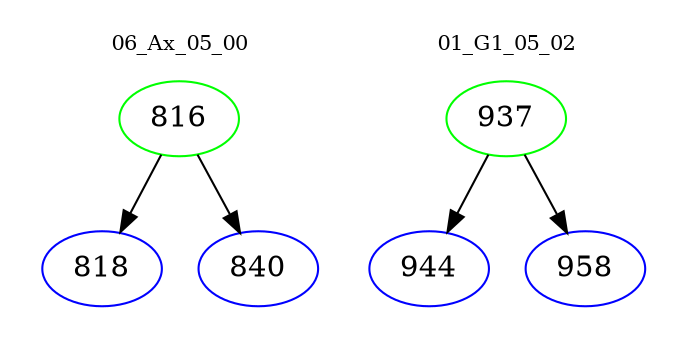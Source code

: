 digraph{
subgraph cluster_0 {
color = white
label = "06_Ax_05_00";
fontsize=10;
T0_816 [label="816", color="green"]
T0_816 -> T0_818 [color="black"]
T0_818 [label="818", color="blue"]
T0_816 -> T0_840 [color="black"]
T0_840 [label="840", color="blue"]
}
subgraph cluster_1 {
color = white
label = "01_G1_05_02";
fontsize=10;
T1_937 [label="937", color="green"]
T1_937 -> T1_944 [color="black"]
T1_944 [label="944", color="blue"]
T1_937 -> T1_958 [color="black"]
T1_958 [label="958", color="blue"]
}
}
